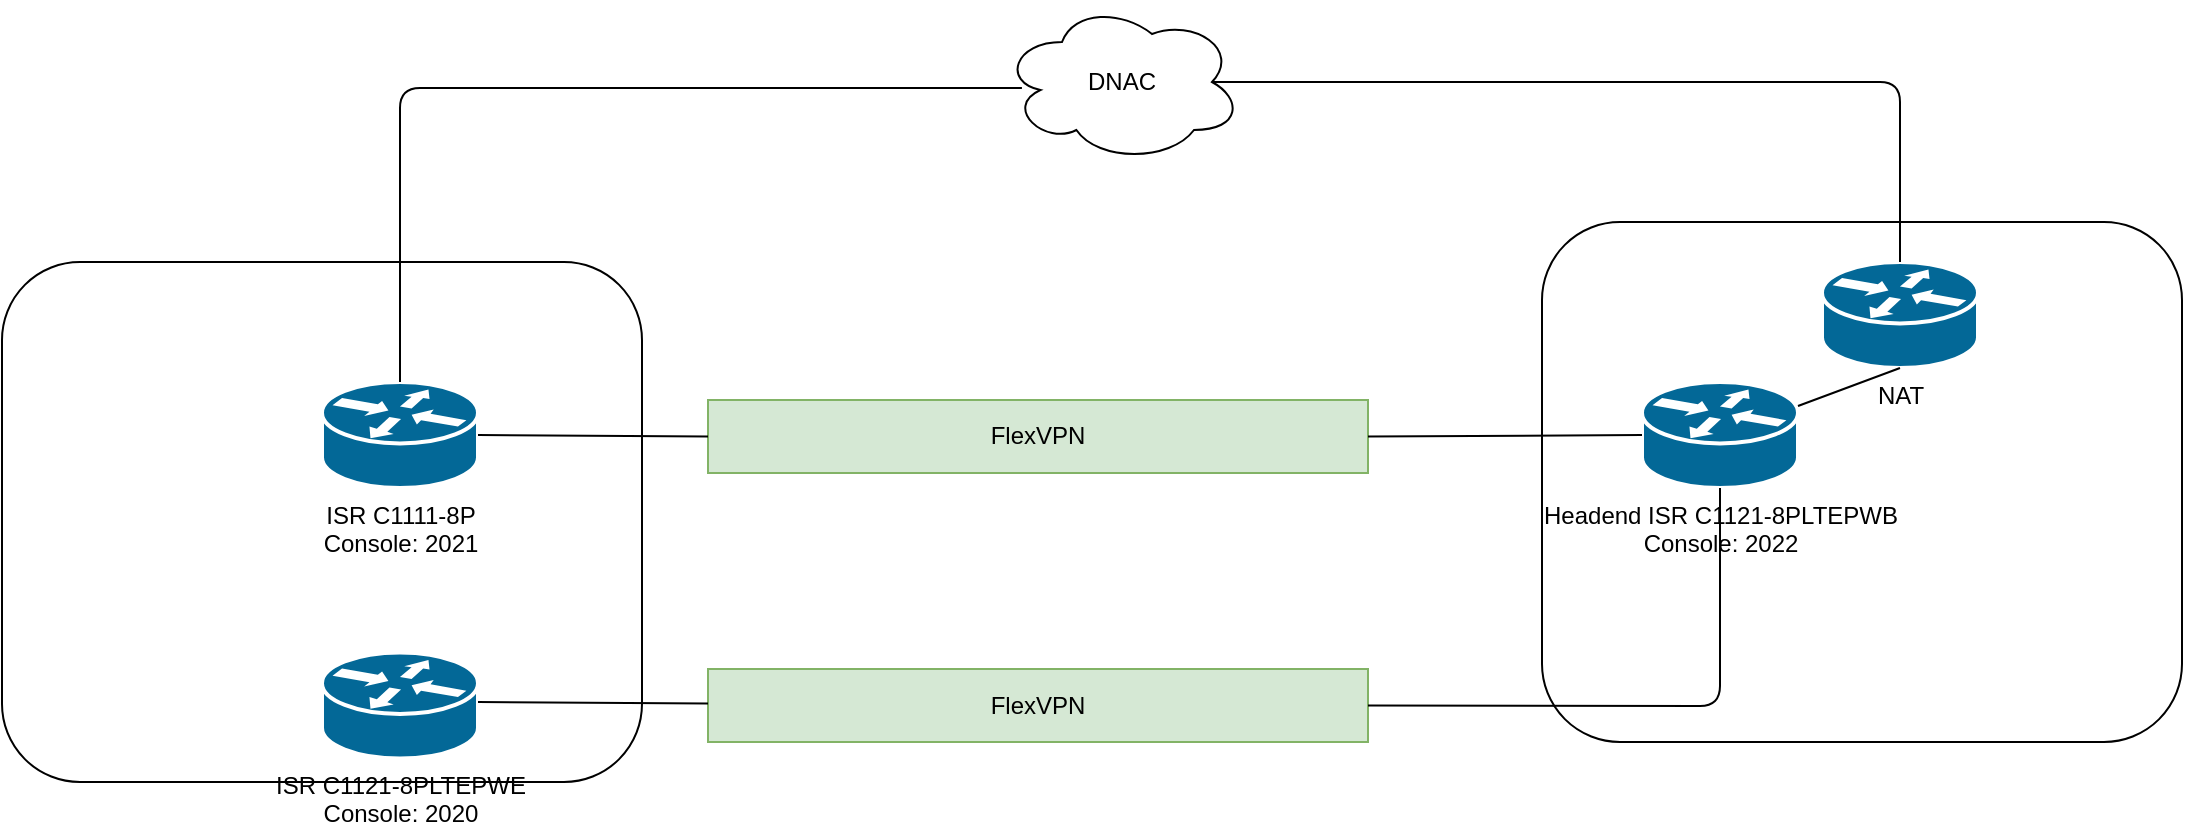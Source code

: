 <mxfile version="13.7.5" type="github">
  <diagram name="Page-1" id="822b0af5-4adb-64df-f703-e8dfc1f81529">
    <mxGraphModel dx="2236" dy="778" grid="1" gridSize="10" guides="1" tooltips="1" connect="1" arrows="1" fold="1" page="1" pageScale="1" pageWidth="1100" pageHeight="850" background="#ffffff" math="0" shadow="0">
      <root>
        <mxCell id="0" />
        <mxCell id="1" parent="0" />
        <mxCell id="3Jq7GErmE2m2qKep5Ump-20" value="" style="rounded=1;whiteSpace=wrap;html=1;" parent="1" vertex="1">
          <mxGeometry x="750" y="440" width="320" height="260" as="geometry" />
        </mxCell>
        <mxCell id="3Jq7GErmE2m2qKep5Ump-19" value="" style="rounded=1;whiteSpace=wrap;html=1;" parent="1" vertex="1">
          <mxGeometry x="-20" y="460" width="320" height="260" as="geometry" />
        </mxCell>
        <mxCell id="3Jq7GErmE2m2qKep5Ump-1" value="&lt;div&gt;ISR C1111-8P&lt;/div&gt;&lt;div&gt;Console: 2021&lt;br&gt;&lt;/div&gt;" style="shape=mxgraph.cisco.routers.router;html=1;pointerEvents=1;dashed=0;fillColor=#036897;strokeColor=#ffffff;strokeWidth=2;verticalLabelPosition=bottom;verticalAlign=top;align=center;outlineConnect=0;" parent="1" vertex="1">
          <mxGeometry x="140" y="520" width="78" height="53" as="geometry" />
        </mxCell>
        <mxCell id="3Jq7GErmE2m2qKep5Ump-2" value="&lt;div&gt;Headend ISR C1121-8PLTEPWB&lt;/div&gt;&lt;div&gt;Console: 2022&lt;/div&gt;" style="shape=mxgraph.cisco.routers.router;html=1;pointerEvents=1;dashed=0;fillColor=#036897;strokeColor=#ffffff;strokeWidth=2;verticalLabelPosition=bottom;verticalAlign=top;align=center;outlineConnect=0;" parent="1" vertex="1">
          <mxGeometry x="800" y="520" width="78" height="53" as="geometry" />
        </mxCell>
        <mxCell id="3Jq7GErmE2m2qKep5Ump-4" value="FlexVPN" style="rounded=0;whiteSpace=wrap;html=1;fillColor=#d5e8d4;strokeColor=#82b366;" parent="1" vertex="1">
          <mxGeometry x="333" y="529" width="330" height="36.5" as="geometry" />
        </mxCell>
        <mxCell id="3Jq7GErmE2m2qKep5Ump-9" value="" style="endArrow=none;html=1;entryX=0;entryY=0.5;entryDx=0;entryDy=0;exitX=1;exitY=0.5;exitDx=0;exitDy=0;exitPerimeter=0;" parent="1" source="3Jq7GErmE2m2qKep5Ump-1" target="3Jq7GErmE2m2qKep5Ump-4" edge="1">
          <mxGeometry width="50" height="50" relative="1" as="geometry">
            <mxPoint x="230" y="566.5" as="sourcePoint" />
            <mxPoint x="280" y="516.5" as="targetPoint" />
          </mxGeometry>
        </mxCell>
        <mxCell id="3Jq7GErmE2m2qKep5Ump-11" value="" style="endArrow=none;html=1;entryX=0;entryY=0.5;entryDx=0;entryDy=0;exitX=1;exitY=0.5;exitDx=0;exitDy=0;entryPerimeter=0;" parent="1" source="3Jq7GErmE2m2qKep5Ump-4" target="3Jq7GErmE2m2qKep5Ump-2" edge="1">
          <mxGeometry width="50" height="50" relative="1" as="geometry">
            <mxPoint x="670" y="546" as="sourcePoint" />
            <mxPoint x="782" y="546" as="targetPoint" />
          </mxGeometry>
        </mxCell>
        <mxCell id="3Jq7GErmE2m2qKep5Ump-12" value="DNAC " style="ellipse;shape=cloud;whiteSpace=wrap;html=1;" parent="1" vertex="1">
          <mxGeometry x="480" y="330" width="120" height="80" as="geometry" />
        </mxCell>
        <mxCell id="3Jq7GErmE2m2qKep5Ump-13" value="" style="endArrow=none;html=1;entryX=0.5;entryY=0;entryDx=0;entryDy=0;entryPerimeter=0;exitX=0.083;exitY=0.538;exitDx=0;exitDy=0;exitPerimeter=0;" parent="1" source="3Jq7GErmE2m2qKep5Ump-12" target="3Jq7GErmE2m2qKep5Ump-1" edge="1">
          <mxGeometry width="50" height="50" relative="1" as="geometry">
            <mxPoint x="540" y="360" as="sourcePoint" />
            <mxPoint x="590" y="310" as="targetPoint" />
            <Array as="points">
              <mxPoint x="179" y="373" />
            </Array>
          </mxGeometry>
        </mxCell>
        <mxCell id="3Jq7GErmE2m2qKep5Ump-14" value="NAT" style="shape=mxgraph.cisco.routers.router;html=1;pointerEvents=1;dashed=0;fillColor=#036897;strokeColor=#ffffff;strokeWidth=2;verticalLabelPosition=bottom;verticalAlign=top;align=center;outlineConnect=0;" parent="1" vertex="1">
          <mxGeometry x="890" y="460" width="78" height="53" as="geometry" />
        </mxCell>
        <mxCell id="3Jq7GErmE2m2qKep5Ump-15" value="" style="endArrow=none;html=1;entryX=0.5;entryY=0;entryDx=0;entryDy=0;entryPerimeter=0;exitX=0.875;exitY=0.5;exitDx=0;exitDy=0;exitPerimeter=0;" parent="1" source="3Jq7GErmE2m2qKep5Ump-12" target="3Jq7GErmE2m2qKep5Ump-14" edge="1">
          <mxGeometry width="50" height="50" relative="1" as="geometry">
            <mxPoint x="540" y="470" as="sourcePoint" />
            <mxPoint x="590" y="420" as="targetPoint" />
            <Array as="points">
              <mxPoint x="929" y="370" />
            </Array>
          </mxGeometry>
        </mxCell>
        <mxCell id="3Jq7GErmE2m2qKep5Ump-16" value="" style="endArrow=none;html=1;entryX=0.5;entryY=1;entryDx=0;entryDy=0;entryPerimeter=0;" parent="1" source="3Jq7GErmE2m2qKep5Ump-2" target="3Jq7GErmE2m2qKep5Ump-14" edge="1">
          <mxGeometry width="50" height="50" relative="1" as="geometry">
            <mxPoint x="540" y="480" as="sourcePoint" />
            <mxPoint x="590" y="430" as="targetPoint" />
          </mxGeometry>
        </mxCell>
        <mxCell id="97ve2-LlnVdd8lJaXY9M-1" value="&lt;div&gt;ISR C1121-8PLTEPWE&lt;/div&gt;&lt;div&gt;Console: 2020&lt;br&gt;&lt;/div&gt;" style="shape=mxgraph.cisco.routers.router;html=1;pointerEvents=1;dashed=0;fillColor=#036897;strokeColor=#ffffff;strokeWidth=2;verticalLabelPosition=bottom;verticalAlign=top;align=center;outlineConnect=0;" vertex="1" parent="1">
          <mxGeometry x="140" y="655.25" width="78" height="53" as="geometry" />
        </mxCell>
        <mxCell id="97ve2-LlnVdd8lJaXY9M-4" value="FlexVPN" style="rounded=0;whiteSpace=wrap;html=1;fillColor=#d5e8d4;strokeColor=#82b366;" vertex="1" parent="1">
          <mxGeometry x="333" y="663.5" width="330" height="36.5" as="geometry" />
        </mxCell>
        <mxCell id="97ve2-LlnVdd8lJaXY9M-5" value="" style="endArrow=none;html=1;entryX=0;entryY=0.5;entryDx=0;entryDy=0;exitX=1;exitY=0.5;exitDx=0;exitDy=0;exitPerimeter=0;" edge="1" parent="1">
          <mxGeometry width="50" height="50" relative="1" as="geometry">
            <mxPoint x="218" y="680" as="sourcePoint" />
            <mxPoint x="333" y="680.75" as="targetPoint" />
          </mxGeometry>
        </mxCell>
        <mxCell id="97ve2-LlnVdd8lJaXY9M-7" value="" style="endArrow=none;html=1;exitX=1;exitY=0.5;exitDx=0;exitDy=0;" edge="1" parent="1" source="97ve2-LlnVdd8lJaXY9M-4" target="3Jq7GErmE2m2qKep5Ump-2">
          <mxGeometry width="50" height="50" relative="1" as="geometry">
            <mxPoint x="673" y="557.25" as="sourcePoint" />
            <mxPoint x="730" y="690" as="targetPoint" />
            <Array as="points">
              <mxPoint x="839" y="682" />
            </Array>
          </mxGeometry>
        </mxCell>
      </root>
    </mxGraphModel>
  </diagram>
</mxfile>
